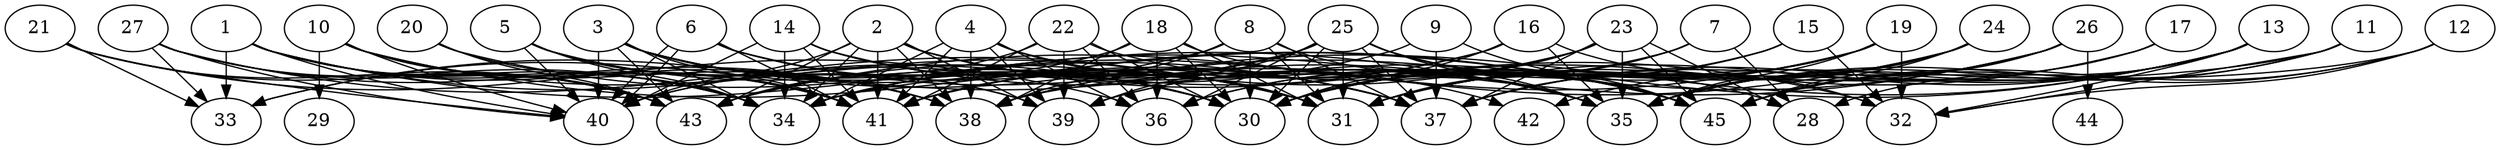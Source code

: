 // DAG automatically generated by daggen at Thu Oct  3 14:07:25 2019
// ./daggen --dot -n 45 --ccr 0.3 --fat 0.9 --regular 0.9 --density 0.6 --mindata 5242880 --maxdata 52428800 
digraph G {
  1 [size="110598827", alpha="0.00", expect_size="33179648"] 
  1 -> 31 [size ="33179648"]
  1 -> 33 [size ="33179648"]
  1 -> 34 [size ="33179648"]
  1 -> 35 [size ="33179648"]
  1 -> 38 [size ="33179648"]
  1 -> 40 [size ="33179648"]
  1 -> 41 [size ="33179648"]
  1 -> 43 [size ="33179648"]
  2 [size="70045013", alpha="0.02", expect_size="21013504"] 
  2 -> 32 [size ="21013504"]
  2 -> 34 [size ="21013504"]
  2 -> 35 [size ="21013504"]
  2 -> 37 [size ="21013504"]
  2 -> 38 [size ="21013504"]
  2 -> 39 [size ="21013504"]
  2 -> 40 [size ="21013504"]
  2 -> 41 [size ="21013504"]
  2 -> 42 [size ="21013504"]
  2 -> 43 [size ="21013504"]
  3 [size="138315093", alpha="0.04", expect_size="41494528"] 
  3 -> 30 [size ="41494528"]
  3 -> 31 [size ="41494528"]
  3 -> 34 [size ="41494528"]
  3 -> 37 [size ="41494528"]
  3 -> 39 [size ="41494528"]
  3 -> 40 [size ="41494528"]
  3 -> 41 [size ="41494528"]
  3 -> 43 [size ="41494528"]
  4 [size="63907840", alpha="0.12", expect_size="19172352"] 
  4 -> 31 [size ="19172352"]
  4 -> 34 [size ="19172352"]
  4 -> 35 [size ="19172352"]
  4 -> 36 [size ="19172352"]
  4 -> 38 [size ="19172352"]
  4 -> 39 [size ="19172352"]
  4 -> 41 [size ="19172352"]
  5 [size="116022613", alpha="0.09", expect_size="34806784"] 
  5 -> 30 [size ="34806784"]
  5 -> 34 [size ="34806784"]
  5 -> 38 [size ="34806784"]
  5 -> 39 [size ="34806784"]
  5 -> 40 [size ="34806784"]
  5 -> 41 [size ="34806784"]
  6 [size="168236373", alpha="0.04", expect_size="50470912"] 
  6 -> 30 [size ="50470912"]
  6 -> 35 [size ="50470912"]
  6 -> 37 [size ="50470912"]
  6 -> 40 [size ="50470912"]
  6 -> 40 [size ="50470912"]
  6 -> 41 [size ="50470912"]
  7 [size="95136427", alpha="0.14", expect_size="28540928"] 
  7 -> 28 [size ="28540928"]
  7 -> 30 [size ="28540928"]
  7 -> 31 [size ="28540928"]
  7 -> 39 [size ="28540928"]
  8 [size="44376747", alpha="0.02", expect_size="13313024"] 
  8 -> 30 [size ="13313024"]
  8 -> 31 [size ="13313024"]
  8 -> 33 [size ="13313024"]
  8 -> 35 [size ="13313024"]
  8 -> 37 [size ="13313024"]
  8 -> 38 [size ="13313024"]
  9 [size="69522773", alpha="0.10", expect_size="20856832"] 
  9 -> 37 [size ="20856832"]
  9 -> 40 [size ="20856832"]
  9 -> 45 [size ="20856832"]
  10 [size="132625067", alpha="0.13", expect_size="39787520"] 
  10 -> 29 [size ="39787520"]
  10 -> 30 [size ="39787520"]
  10 -> 38 [size ="39787520"]
  10 -> 40 [size ="39787520"]
  10 -> 41 [size ="39787520"]
  10 -> 43 [size ="39787520"]
  10 -> 45 [size ="39787520"]
  11 [size="42082987", alpha="0.14", expect_size="12624896"] 
  11 -> 32 [size ="12624896"]
  11 -> 34 [size ="12624896"]
  11 -> 35 [size ="12624896"]
  11 -> 45 [size ="12624896"]
  12 [size="42943147", alpha="0.08", expect_size="12882944"] 
  12 -> 32 [size ="12882944"]
  12 -> 35 [size ="12882944"]
  12 -> 38 [size ="12882944"]
  12 -> 45 [size ="12882944"]
  13 [size="59306667", alpha="0.18", expect_size="17792000"] 
  13 -> 28 [size ="17792000"]
  13 -> 31 [size ="17792000"]
  13 -> 32 [size ="17792000"]
  13 -> 35 [size ="17792000"]
  13 -> 37 [size ="17792000"]
  13 -> 38 [size ="17792000"]
  13 -> 41 [size ="17792000"]
  13 -> 42 [size ="17792000"]
  14 [size="89620480", alpha="0.20", expect_size="26886144"] 
  14 -> 30 [size ="26886144"]
  14 -> 31 [size ="26886144"]
  14 -> 34 [size ="26886144"]
  14 -> 40 [size ="26886144"]
  14 -> 41 [size ="26886144"]
  14 -> 45 [size ="26886144"]
  15 [size="24910507", alpha="0.14", expect_size="7473152"] 
  15 -> 30 [size ="7473152"]
  15 -> 31 [size ="7473152"]
  15 -> 32 [size ="7473152"]
  15 -> 36 [size ="7473152"]
  16 [size="94859947", alpha="0.01", expect_size="28457984"] 
  16 -> 30 [size ="28457984"]
  16 -> 32 [size ="28457984"]
  16 -> 35 [size ="28457984"]
  16 -> 40 [size ="28457984"]
  16 -> 41 [size ="28457984"]
  17 [size="127713280", alpha="0.16", expect_size="38313984"] 
  17 -> 30 [size ="38313984"]
  17 -> 37 [size ="38313984"]
  17 -> 45 [size ="38313984"]
  18 [size="76663467", alpha="0.13", expect_size="22999040"] 
  18 -> 30 [size ="22999040"]
  18 -> 31 [size ="22999040"]
  18 -> 36 [size ="22999040"]
  18 -> 38 [size ="22999040"]
  18 -> 43 [size ="22999040"]
  18 -> 45 [size ="22999040"]
  19 [size="93484373", alpha="0.15", expect_size="28045312"] 
  19 -> 30 [size ="28045312"]
  19 -> 31 [size ="28045312"]
  19 -> 32 [size ="28045312"]
  19 -> 34 [size ="28045312"]
  19 -> 35 [size ="28045312"]
  19 -> 36 [size ="28045312"]
  19 -> 37 [size ="28045312"]
  20 [size="172533760", alpha="0.09", expect_size="51760128"] 
  20 -> 34 [size ="51760128"]
  20 -> 37 [size ="51760128"]
  20 -> 43 [size ="51760128"]
  21 [size="119927467", alpha="0.14", expect_size="35978240"] 
  21 -> 33 [size ="35978240"]
  21 -> 34 [size ="35978240"]
  21 -> 36 [size ="35978240"]
  21 -> 40 [size ="35978240"]
  21 -> 43 [size ="35978240"]
  22 [size="75171840", alpha="0.06", expect_size="22551552"] 
  22 -> 30 [size ="22551552"]
  22 -> 36 [size ="22551552"]
  22 -> 39 [size ="22551552"]
  22 -> 41 [size ="22551552"]
  22 -> 43 [size ="22551552"]
  22 -> 45 [size ="22551552"]
  23 [size="141974187", alpha="0.14", expect_size="42592256"] 
  23 -> 28 [size ="42592256"]
  23 -> 30 [size ="42592256"]
  23 -> 35 [size ="42592256"]
  23 -> 37 [size ="42592256"]
  23 -> 39 [size ="42592256"]
  23 -> 41 [size ="42592256"]
  23 -> 43 [size ="42592256"]
  23 -> 45 [size ="42592256"]
  24 [size="128249173", alpha="0.07", expect_size="38474752"] 
  24 -> 30 [size ="38474752"]
  24 -> 31 [size ="38474752"]
  24 -> 35 [size ="38474752"]
  24 -> 37 [size ="38474752"]
  24 -> 43 [size ="38474752"]
  24 -> 45 [size ="38474752"]
  25 [size="125426347", alpha="0.13", expect_size="37627904"] 
  25 -> 28 [size ="37627904"]
  25 -> 30 [size ="37627904"]
  25 -> 31 [size ="37627904"]
  25 -> 33 [size ="37627904"]
  25 -> 34 [size ="37627904"]
  25 -> 35 [size ="37627904"]
  25 -> 36 [size ="37627904"]
  25 -> 37 [size ="37627904"]
  25 -> 39 [size ="37627904"]
  25 -> 41 [size ="37627904"]
  25 -> 45 [size ="37627904"]
  26 [size="82169173", alpha="0.18", expect_size="24650752"] 
  26 -> 31 [size ="24650752"]
  26 -> 34 [size ="24650752"]
  26 -> 35 [size ="24650752"]
  26 -> 38 [size ="24650752"]
  26 -> 44 [size ="24650752"]
  26 -> 45 [size ="24650752"]
  27 [size="90019840", alpha="0.13", expect_size="27005952"] 
  27 -> 31 [size ="27005952"]
  27 -> 33 [size ="27005952"]
  27 -> 34 [size ="27005952"]
  27 -> 38 [size ="27005952"]
  27 -> 40 [size ="27005952"]
  27 -> 43 [size ="27005952"]
  28 [size="57125547", alpha="0.11", expect_size="17137664"] 
  29 [size="159962453", alpha="0.16", expect_size="47988736"] 
  30 [size="124388693", alpha="0.16", expect_size="37316608"] 
  31 [size="38096213", alpha="0.19", expect_size="11428864"] 
  32 [size="151490560", alpha="0.05", expect_size="45447168"] 
  33 [size="45284693", alpha="0.16", expect_size="13585408"] 
  34 [size="154890240", alpha="0.16", expect_size="46467072"] 
  35 [size="54879573", alpha="0.18", expect_size="16463872"] 
  36 [size="158375253", alpha="0.09", expect_size="47512576"] 
  37 [size="144278187", alpha="0.14", expect_size="43283456"] 
  38 [size="90248533", alpha="0.07", expect_size="27074560"] 
  39 [size="23193600", alpha="0.10", expect_size="6958080"] 
  40 [size="152442880", alpha="0.12", expect_size="45732864"] 
  41 [size="121289387", alpha="0.07", expect_size="36386816"] 
  42 [size="111629653", alpha="0.10", expect_size="33488896"] 
  43 [size="148933973", alpha="0.08", expect_size="44680192"] 
  44 [size="117746347", alpha="0.00", expect_size="35323904"] 
  45 [size="90217813", alpha="0.07", expect_size="27065344"] 
}
